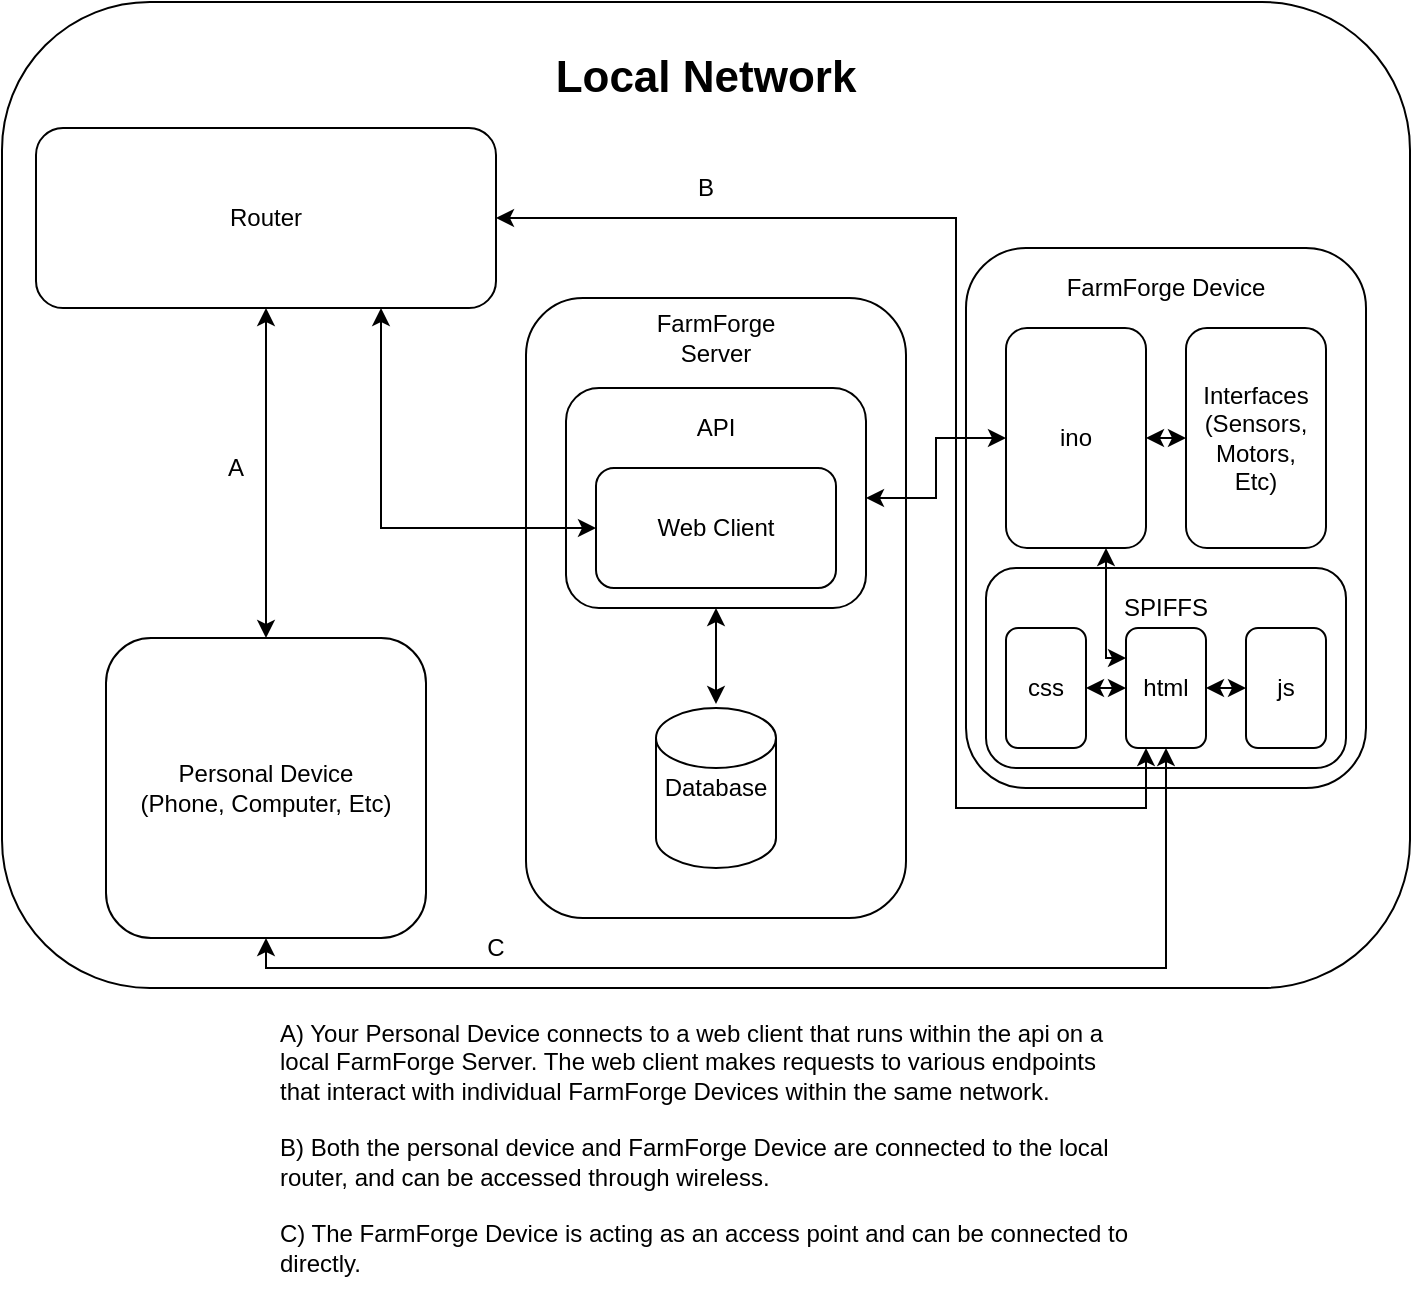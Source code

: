 <mxfile version="13.6.2" type="device"><diagram id="ZbHnMTMEkz4GCbCvOrrs" name="Page-1"><mxGraphModel dx="1086" dy="816" grid="0" gridSize="10" guides="1" tooltips="1" connect="1" arrows="1" fold="1" page="1" pageScale="1" pageWidth="850" pageHeight="1100" math="0" shadow="0"><root><mxCell id="0"/><mxCell id="1" parent="0"/><mxCell id="TqrajejNftr9jKhkj-_X-1" value="" style="rounded=1;whiteSpace=wrap;html=1;" parent="1" vertex="1"><mxGeometry x="73" y="87" width="704" height="493" as="geometry"/></mxCell><mxCell id="TqrajejNftr9jKhkj-_X-2" value="&lt;b&gt;&lt;font style=&quot;font-size: 22px&quot;&gt;Local Network&lt;/font&gt;&lt;/b&gt;" style="text;html=1;strokeColor=none;fillColor=none;align=center;verticalAlign=middle;whiteSpace=wrap;rounded=0;" parent="1" vertex="1"><mxGeometry x="340" y="100" width="170" height="50" as="geometry"/></mxCell><mxCell id="TqrajejNftr9jKhkj-_X-3" value="" style="rounded=1;whiteSpace=wrap;html=1;" parent="1" vertex="1"><mxGeometry x="555" y="210" width="200" height="270" as="geometry"/></mxCell><mxCell id="TqrajejNftr9jKhkj-_X-4" value="FarmForge Device" style="text;html=1;strokeColor=none;fillColor=none;align=center;verticalAlign=middle;whiteSpace=wrap;rounded=0;" parent="1" vertex="1"><mxGeometry x="600" y="220" width="110" height="20" as="geometry"/></mxCell><mxCell id="TqrajejNftr9jKhkj-_X-5" value="" style="rounded=1;whiteSpace=wrap;html=1;" parent="1" vertex="1"><mxGeometry x="565" y="370" width="180" height="100" as="geometry"/></mxCell><mxCell id="TqrajejNftr9jKhkj-_X-6" value="SPIFFS" style="text;html=1;strokeColor=none;fillColor=none;align=center;verticalAlign=middle;whiteSpace=wrap;rounded=0;" parent="1" vertex="1"><mxGeometry x="630" y="380" width="50" height="20" as="geometry"/></mxCell><mxCell id="TqrajejNftr9jKhkj-_X-26" style="edgeStyle=orthogonalEdgeStyle;rounded=0;orthogonalLoop=1;jettySize=auto;html=1;exitX=1;exitY=0.5;exitDx=0;exitDy=0;entryX=0;entryY=0.5;entryDx=0;entryDy=0;startArrow=classic;startFill=1;" parent="1" source="TqrajejNftr9jKhkj-_X-7" target="TqrajejNftr9jKhkj-_X-8" edge="1"><mxGeometry relative="1" as="geometry"/></mxCell><mxCell id="TqrajejNftr9jKhkj-_X-7" value="css" style="rounded=1;whiteSpace=wrap;html=1;" parent="1" vertex="1"><mxGeometry x="575" y="400" width="40" height="60" as="geometry"/></mxCell><mxCell id="TqrajejNftr9jKhkj-_X-27" style="edgeStyle=orthogonalEdgeStyle;rounded=0;orthogonalLoop=1;jettySize=auto;html=1;exitX=1;exitY=0.5;exitDx=0;exitDy=0;entryX=0;entryY=0.5;entryDx=0;entryDy=0;startArrow=classic;startFill=1;endArrow=classic;endFill=1;" parent="1" source="TqrajejNftr9jKhkj-_X-8" target="TqrajejNftr9jKhkj-_X-9" edge="1"><mxGeometry relative="1" as="geometry"/></mxCell><mxCell id="TqrajejNftr9jKhkj-_X-28" style="edgeStyle=orthogonalEdgeStyle;rounded=0;orthogonalLoop=1;jettySize=auto;html=1;exitX=0;exitY=0.25;exitDx=0;exitDy=0;startArrow=classic;startFill=1;endArrow=classic;endFill=1;" parent="1" source="TqrajejNftr9jKhkj-_X-8" target="TqrajejNftr9jKhkj-_X-10" edge="1"><mxGeometry relative="1" as="geometry"><Array as="points"><mxPoint x="625" y="415"/></Array></mxGeometry></mxCell><mxCell id="TqrajejNftr9jKhkj-_X-8" value="html" style="rounded=1;whiteSpace=wrap;html=1;" parent="1" vertex="1"><mxGeometry x="635" y="400" width="40" height="60" as="geometry"/></mxCell><mxCell id="TqrajejNftr9jKhkj-_X-9" value="js" style="rounded=1;whiteSpace=wrap;html=1;" parent="1" vertex="1"><mxGeometry x="695" y="400" width="40" height="60" as="geometry"/></mxCell><mxCell id="TqrajejNftr9jKhkj-_X-29" style="edgeStyle=orthogonalEdgeStyle;rounded=0;orthogonalLoop=1;jettySize=auto;html=1;exitX=1;exitY=0.5;exitDx=0;exitDy=0;entryX=0;entryY=0.5;entryDx=0;entryDy=0;startArrow=classic;startFill=1;endArrow=classic;endFill=1;" parent="1" source="TqrajejNftr9jKhkj-_X-10" target="TqrajejNftr9jKhkj-_X-12" edge="1"><mxGeometry relative="1" as="geometry"/></mxCell><mxCell id="TqrajejNftr9jKhkj-_X-10" value="ino" style="rounded=1;whiteSpace=wrap;html=1;" parent="1" vertex="1"><mxGeometry x="575" y="250" width="70" height="110" as="geometry"/></mxCell><mxCell id="TqrajejNftr9jKhkj-_X-12" value="Interfaces&lt;br&gt;(Sensors,&lt;br&gt;Motors,&lt;br&gt;Etc)" style="rounded=1;whiteSpace=wrap;html=1;" parent="1" vertex="1"><mxGeometry x="665" y="250" width="70" height="110" as="geometry"/></mxCell><mxCell id="TqrajejNftr9jKhkj-_X-15" style="edgeStyle=orthogonalEdgeStyle;rounded=0;orthogonalLoop=1;jettySize=auto;html=1;exitX=0.5;exitY=0;exitDx=0;exitDy=0;entryX=0.5;entryY=1;entryDx=0;entryDy=0;startArrow=classic;startFill=1;" parent="1" source="TqrajejNftr9jKhkj-_X-13" target="TqrajejNftr9jKhkj-_X-14" edge="1"><mxGeometry relative="1" as="geometry"/></mxCell><mxCell id="fLjELuJscbzn4pVBbyPy-10" style="edgeStyle=orthogonalEdgeStyle;rounded=0;orthogonalLoop=1;jettySize=auto;html=1;exitX=0.5;exitY=1;exitDx=0;exitDy=0;entryX=0.5;entryY=1;entryDx=0;entryDy=0;startArrow=classic;startFill=1;" edge="1" parent="1" source="TqrajejNftr9jKhkj-_X-13" target="TqrajejNftr9jKhkj-_X-8"><mxGeometry relative="1" as="geometry"><Array as="points"><mxPoint x="205" y="570"/><mxPoint x="655" y="570"/></Array></mxGeometry></mxCell><mxCell id="TqrajejNftr9jKhkj-_X-13" value="Personal Device&lt;br&gt;(Phone, Computer, Etc)" style="rounded=1;whiteSpace=wrap;html=1;" parent="1" vertex="1"><mxGeometry x="125" y="405" width="160" height="150" as="geometry"/></mxCell><mxCell id="fLjELuJscbzn4pVBbyPy-20" style="edgeStyle=orthogonalEdgeStyle;rounded=0;orthogonalLoop=1;jettySize=auto;html=1;exitX=1;exitY=0.5;exitDx=0;exitDy=0;entryX=0.25;entryY=1;entryDx=0;entryDy=0;startArrow=classic;startFill=1;" edge="1" parent="1" source="TqrajejNftr9jKhkj-_X-14" target="TqrajejNftr9jKhkj-_X-8"><mxGeometry relative="1" as="geometry"><Array as="points"><mxPoint x="550" y="195"/><mxPoint x="550" y="490"/><mxPoint x="645" y="490"/></Array></mxGeometry></mxCell><mxCell id="TqrajejNftr9jKhkj-_X-14" value="Router" style="rounded=1;whiteSpace=wrap;html=1;" parent="1" vertex="1"><mxGeometry x="90" y="150" width="230" height="90" as="geometry"/></mxCell><mxCell id="TqrajejNftr9jKhkj-_X-30" value="" style="rounded=1;whiteSpace=wrap;html=1;" parent="1" vertex="1"><mxGeometry x="335" y="235" width="190" height="310" as="geometry"/></mxCell><mxCell id="TqrajejNftr9jKhkj-_X-35" value="FarmForge Server" style="text;html=1;strokeColor=none;fillColor=none;align=center;verticalAlign=middle;whiteSpace=wrap;rounded=0;" parent="1" vertex="1"><mxGeometry x="390" y="240" width="80" height="30" as="geometry"/></mxCell><mxCell id="fLjELuJscbzn4pVBbyPy-1" value="Database" style="shape=cylinder2;whiteSpace=wrap;html=1;boundedLbl=1;backgroundOutline=1;size=15;" vertex="1" parent="1"><mxGeometry x="400" y="440" width="60" height="80" as="geometry"/></mxCell><mxCell id="fLjELuJscbzn4pVBbyPy-4" style="edgeStyle=orthogonalEdgeStyle;rounded=0;orthogonalLoop=1;jettySize=auto;html=1;exitX=0.5;exitY=1;exitDx=0;exitDy=0;entryX=0.5;entryY=-0.025;entryDx=0;entryDy=0;entryPerimeter=0;startArrow=classic;startFill=1;" edge="1" parent="1" source="fLjELuJscbzn4pVBbyPy-2" target="fLjELuJscbzn4pVBbyPy-1"><mxGeometry relative="1" as="geometry"/></mxCell><mxCell id="fLjELuJscbzn4pVBbyPy-9" style="edgeStyle=orthogonalEdgeStyle;rounded=0;orthogonalLoop=1;jettySize=auto;html=1;exitX=1;exitY=0.5;exitDx=0;exitDy=0;startArrow=classic;startFill=1;" edge="1" parent="1" source="fLjELuJscbzn4pVBbyPy-2" target="TqrajejNftr9jKhkj-_X-10"><mxGeometry relative="1" as="geometry"/></mxCell><mxCell id="fLjELuJscbzn4pVBbyPy-2" value="" style="rounded=1;whiteSpace=wrap;html=1;" vertex="1" parent="1"><mxGeometry x="355" y="280" width="150" height="110" as="geometry"/></mxCell><mxCell id="fLjELuJscbzn4pVBbyPy-6" value="API" style="text;html=1;strokeColor=none;fillColor=none;align=center;verticalAlign=middle;whiteSpace=wrap;rounded=0;" vertex="1" parent="1"><mxGeometry x="410" y="290" width="40" height="20" as="geometry"/></mxCell><mxCell id="fLjELuJscbzn4pVBbyPy-7" value="Web Client" style="rounded=1;whiteSpace=wrap;html=1;" vertex="1" parent="1"><mxGeometry x="370" y="320" width="120" height="60" as="geometry"/></mxCell><mxCell id="fLjELuJscbzn4pVBbyPy-8" style="edgeStyle=orthogonalEdgeStyle;rounded=0;orthogonalLoop=1;jettySize=auto;html=1;exitX=0.75;exitY=1;exitDx=0;exitDy=0;entryX=0;entryY=0.5;entryDx=0;entryDy=0;startArrow=classic;startFill=1;" edge="1" parent="1" source="TqrajejNftr9jKhkj-_X-14" target="fLjELuJscbzn4pVBbyPy-7"><mxGeometry relative="1" as="geometry"/></mxCell><mxCell id="fLjELuJscbzn4pVBbyPy-11" value="A" style="text;html=1;strokeColor=none;fillColor=none;align=center;verticalAlign=middle;whiteSpace=wrap;rounded=0;" vertex="1" parent="1"><mxGeometry x="170" y="310" width="40" height="20" as="geometry"/></mxCell><mxCell id="fLjELuJscbzn4pVBbyPy-13" value="B" style="text;html=1;strokeColor=none;fillColor=none;align=center;verticalAlign=middle;whiteSpace=wrap;rounded=0;" vertex="1" parent="1"><mxGeometry x="405" y="170" width="40" height="20" as="geometry"/></mxCell><mxCell id="fLjELuJscbzn4pVBbyPy-15" value="A) Your Personal Device connects to a web client that runs within the api on a local FarmForge Server. The web client makes requests to various endpoints that interact with individual FarmForge Devices within the same network.&amp;nbsp;&lt;br&gt;&lt;br&gt;B) Both the personal device and FarmForge Device are connected to the local router, and can be accessed through wireless.&lt;br&gt;&lt;br&gt;C) The FarmForge Device is acting as an access point and can be connected to directly." style="text;html=1;strokeColor=none;fillColor=none;align=left;verticalAlign=middle;whiteSpace=wrap;rounded=0;" vertex="1" parent="1"><mxGeometry x="210" y="590" width="430" height="140" as="geometry"/></mxCell><mxCell id="fLjELuJscbzn4pVBbyPy-19" value="C" style="text;html=1;strokeColor=none;fillColor=none;align=center;verticalAlign=middle;whiteSpace=wrap;rounded=0;" vertex="1" parent="1"><mxGeometry x="300" y="550" width="40" height="20" as="geometry"/></mxCell></root></mxGraphModel></diagram></mxfile>